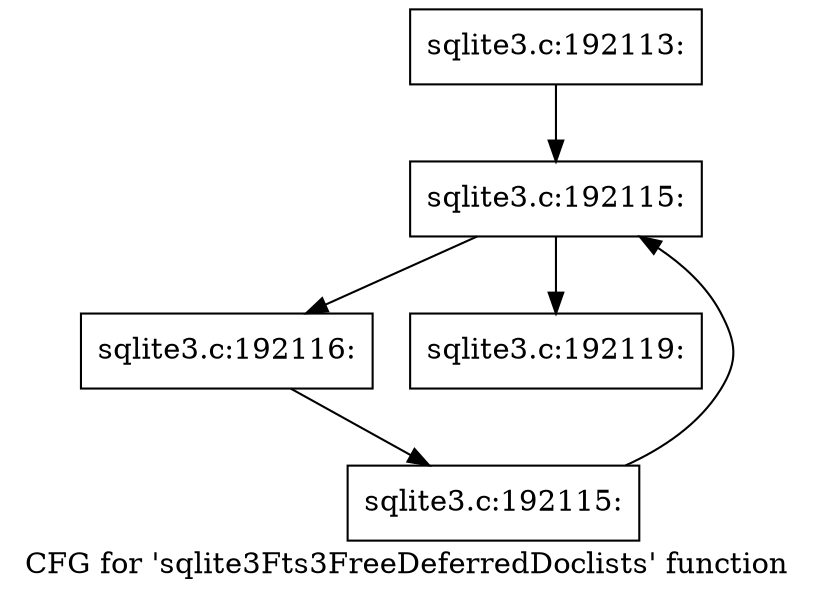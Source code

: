 digraph "CFG for 'sqlite3Fts3FreeDeferredDoclists' function" {
	label="CFG for 'sqlite3Fts3FreeDeferredDoclists' function";

	Node0x55c0fb02ceb0 [shape=record,label="{sqlite3.c:192113:}"];
	Node0x55c0fb02ceb0 -> Node0x55c0fb02cda0;
	Node0x55c0fb02cda0 [shape=record,label="{sqlite3.c:192115:}"];
	Node0x55c0fb02cda0 -> Node0x55c0fb0319c0;
	Node0x55c0fb02cda0 -> Node0x55c0fb02d210;
	Node0x55c0fb0319c0 [shape=record,label="{sqlite3.c:192116:}"];
	Node0x55c0fb0319c0 -> Node0x55c0fb031930;
	Node0x55c0fb031930 [shape=record,label="{sqlite3.c:192115:}"];
	Node0x55c0fb031930 -> Node0x55c0fb02cda0;
	Node0x55c0fb02d210 [shape=record,label="{sqlite3.c:192119:}"];
}
